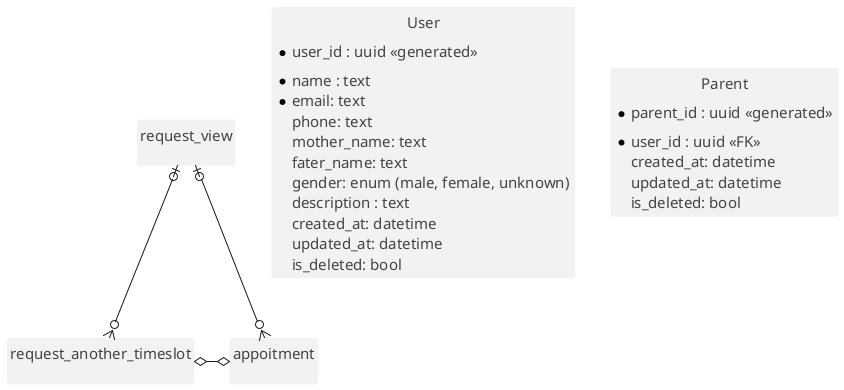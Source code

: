 @startuml
hide circle
hide stereotype
skinparam shadowing false
skinparam fixCircleLabelOverlapping true
skinparam class {
    HeaderBackgroundColor #3d8bd4
    BorderColor transparent
    BackgroundColor #f2f2f2
    FontColor #ffffff
    FontSize 16
    FontName sans-serif
    AttributeFontSize 15
    AttributeFontColor #434343
    AttributeFontName Helvetica
}

entity "User" as user {
  *user_id : uuid <<generated>>
  --
  *name : text
  *email: text
  phone: text
  mother_name: text
  fater_name: text
  gender: enum (male, female, unknown)
  description : text
  created_at: datetime
  updated_at: datetime
  is_deleted: bool
}

entity "Parent" as parent {
  *parent_id : uuid <<generated>>
  --
  *user_id : uuid <<FK>>
   created_at: datetime
   updated_at: datetime
   is_deleted: bool
}








request_view|o--o{ appoitment
request_view|o--o{ request_another_timeslot
appoitment o-left-o request_another_timeslot
@enduml